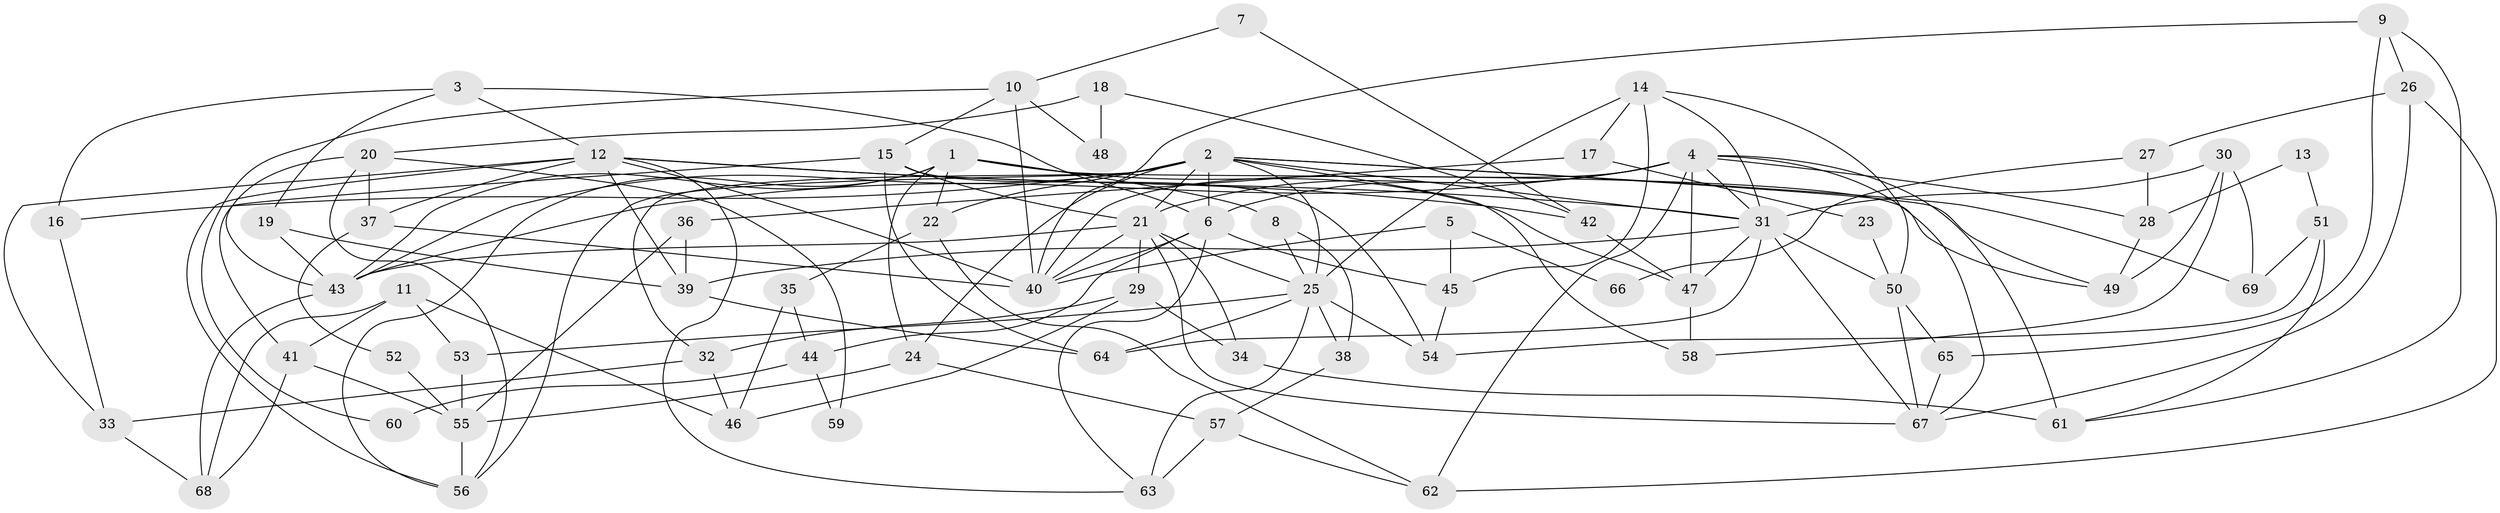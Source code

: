 // original degree distribution, {5: 0.16666666666666666, 4: 0.3854166666666667, 7: 0.03125, 3: 0.23958333333333334, 2: 0.10416666666666667, 6: 0.052083333333333336, 8: 0.020833333333333332}
// Generated by graph-tools (version 1.1) at 2025/50/03/04/25 22:50:49]
// undirected, 69 vertices, 153 edges
graph export_dot {
  node [color=gray90,style=filled];
  1;
  2;
  3;
  4;
  5;
  6;
  7;
  8;
  9;
  10;
  11;
  12;
  13;
  14;
  15;
  16;
  17;
  18;
  19;
  20;
  21;
  22;
  23;
  24;
  25;
  26;
  27;
  28;
  29;
  30;
  31;
  32;
  33;
  34;
  35;
  36;
  37;
  38;
  39;
  40;
  41;
  42;
  43;
  44;
  45;
  46;
  47;
  48;
  49;
  50;
  51;
  52;
  53;
  54;
  55;
  56;
  57;
  58;
  59;
  60;
  61;
  62;
  63;
  64;
  65;
  66;
  67;
  68;
  69;
  1 -- 8 [weight=1.0];
  1 -- 22 [weight=1.0];
  1 -- 24 [weight=1.0];
  1 -- 43 [weight=1.0];
  1 -- 47 [weight=1.0];
  1 -- 49 [weight=1.0];
  1 -- 56 [weight=1.0];
  2 -- 6 [weight=1.0];
  2 -- 16 [weight=1.0];
  2 -- 21 [weight=1.0];
  2 -- 22 [weight=1.0];
  2 -- 24 [weight=1.0];
  2 -- 25 [weight=1.0];
  2 -- 31 [weight=1.0];
  2 -- 32 [weight=1.0];
  2 -- 43 [weight=1.0];
  2 -- 49 [weight=3.0];
  2 -- 56 [weight=1.0];
  2 -- 58 [weight=1.0];
  2 -- 69 [weight=1.0];
  3 -- 6 [weight=1.0];
  3 -- 12 [weight=1.0];
  3 -- 16 [weight=1.0];
  3 -- 19 [weight=1.0];
  4 -- 6 [weight=1.0];
  4 -- 21 [weight=3.0];
  4 -- 28 [weight=1.0];
  4 -- 31 [weight=1.0];
  4 -- 40 [weight=1.0];
  4 -- 43 [weight=1.0];
  4 -- 47 [weight=1.0];
  4 -- 61 [weight=2.0];
  4 -- 62 [weight=1.0];
  4 -- 67 [weight=1.0];
  5 -- 40 [weight=1.0];
  5 -- 45 [weight=1.0];
  5 -- 66 [weight=1.0];
  6 -- 40 [weight=1.0];
  6 -- 44 [weight=1.0];
  6 -- 45 [weight=1.0];
  6 -- 63 [weight=1.0];
  7 -- 10 [weight=1.0];
  7 -- 42 [weight=1.0];
  8 -- 25 [weight=1.0];
  8 -- 38 [weight=1.0];
  9 -- 26 [weight=1.0];
  9 -- 40 [weight=1.0];
  9 -- 61 [weight=1.0];
  9 -- 65 [weight=1.0];
  10 -- 15 [weight=1.0];
  10 -- 40 [weight=1.0];
  10 -- 48 [weight=1.0];
  10 -- 60 [weight=1.0];
  11 -- 41 [weight=1.0];
  11 -- 46 [weight=1.0];
  11 -- 53 [weight=1.0];
  11 -- 68 [weight=1.0];
  12 -- 31 [weight=1.0];
  12 -- 33 [weight=1.0];
  12 -- 37 [weight=1.0];
  12 -- 39 [weight=1.0];
  12 -- 40 [weight=1.0];
  12 -- 42 [weight=1.0];
  12 -- 56 [weight=1.0];
  12 -- 63 [weight=1.0];
  13 -- 28 [weight=1.0];
  13 -- 51 [weight=1.0];
  14 -- 17 [weight=1.0];
  14 -- 25 [weight=1.0];
  14 -- 31 [weight=1.0];
  14 -- 45 [weight=1.0];
  14 -- 50 [weight=1.0];
  15 -- 21 [weight=1.0];
  15 -- 41 [weight=1.0];
  15 -- 54 [weight=1.0];
  15 -- 64 [weight=1.0];
  16 -- 33 [weight=1.0];
  17 -- 23 [weight=1.0];
  17 -- 36 [weight=1.0];
  18 -- 20 [weight=1.0];
  18 -- 42 [weight=1.0];
  18 -- 48 [weight=1.0];
  19 -- 39 [weight=1.0];
  19 -- 43 [weight=1.0];
  20 -- 37 [weight=1.0];
  20 -- 43 [weight=1.0];
  20 -- 56 [weight=1.0];
  20 -- 59 [weight=1.0];
  21 -- 25 [weight=3.0];
  21 -- 29 [weight=1.0];
  21 -- 34 [weight=1.0];
  21 -- 40 [weight=1.0];
  21 -- 43 [weight=1.0];
  21 -- 67 [weight=1.0];
  22 -- 35 [weight=1.0];
  22 -- 62 [weight=1.0];
  23 -- 50 [weight=1.0];
  24 -- 55 [weight=1.0];
  24 -- 57 [weight=1.0];
  25 -- 38 [weight=1.0];
  25 -- 53 [weight=1.0];
  25 -- 54 [weight=1.0];
  25 -- 63 [weight=1.0];
  25 -- 64 [weight=1.0];
  26 -- 27 [weight=1.0];
  26 -- 62 [weight=1.0];
  26 -- 67 [weight=1.0];
  27 -- 28 [weight=1.0];
  27 -- 66 [weight=1.0];
  28 -- 49 [weight=1.0];
  29 -- 32 [weight=1.0];
  29 -- 34 [weight=1.0];
  29 -- 46 [weight=1.0];
  30 -- 31 [weight=1.0];
  30 -- 49 [weight=1.0];
  30 -- 58 [weight=1.0];
  30 -- 69 [weight=1.0];
  31 -- 39 [weight=3.0];
  31 -- 47 [weight=1.0];
  31 -- 50 [weight=1.0];
  31 -- 64 [weight=1.0];
  31 -- 67 [weight=1.0];
  32 -- 33 [weight=1.0];
  32 -- 46 [weight=1.0];
  33 -- 68 [weight=1.0];
  34 -- 61 [weight=1.0];
  35 -- 44 [weight=1.0];
  35 -- 46 [weight=1.0];
  36 -- 39 [weight=1.0];
  36 -- 55 [weight=1.0];
  37 -- 40 [weight=1.0];
  37 -- 52 [weight=1.0];
  38 -- 57 [weight=1.0];
  39 -- 64 [weight=1.0];
  41 -- 55 [weight=1.0];
  41 -- 68 [weight=1.0];
  42 -- 47 [weight=1.0];
  43 -- 68 [weight=1.0];
  44 -- 59 [weight=1.0];
  44 -- 60 [weight=1.0];
  45 -- 54 [weight=1.0];
  47 -- 58 [weight=1.0];
  50 -- 65 [weight=1.0];
  50 -- 67 [weight=1.0];
  51 -- 54 [weight=1.0];
  51 -- 61 [weight=1.0];
  51 -- 69 [weight=1.0];
  52 -- 55 [weight=1.0];
  53 -- 55 [weight=1.0];
  55 -- 56 [weight=1.0];
  57 -- 62 [weight=1.0];
  57 -- 63 [weight=1.0];
  65 -- 67 [weight=1.0];
}
